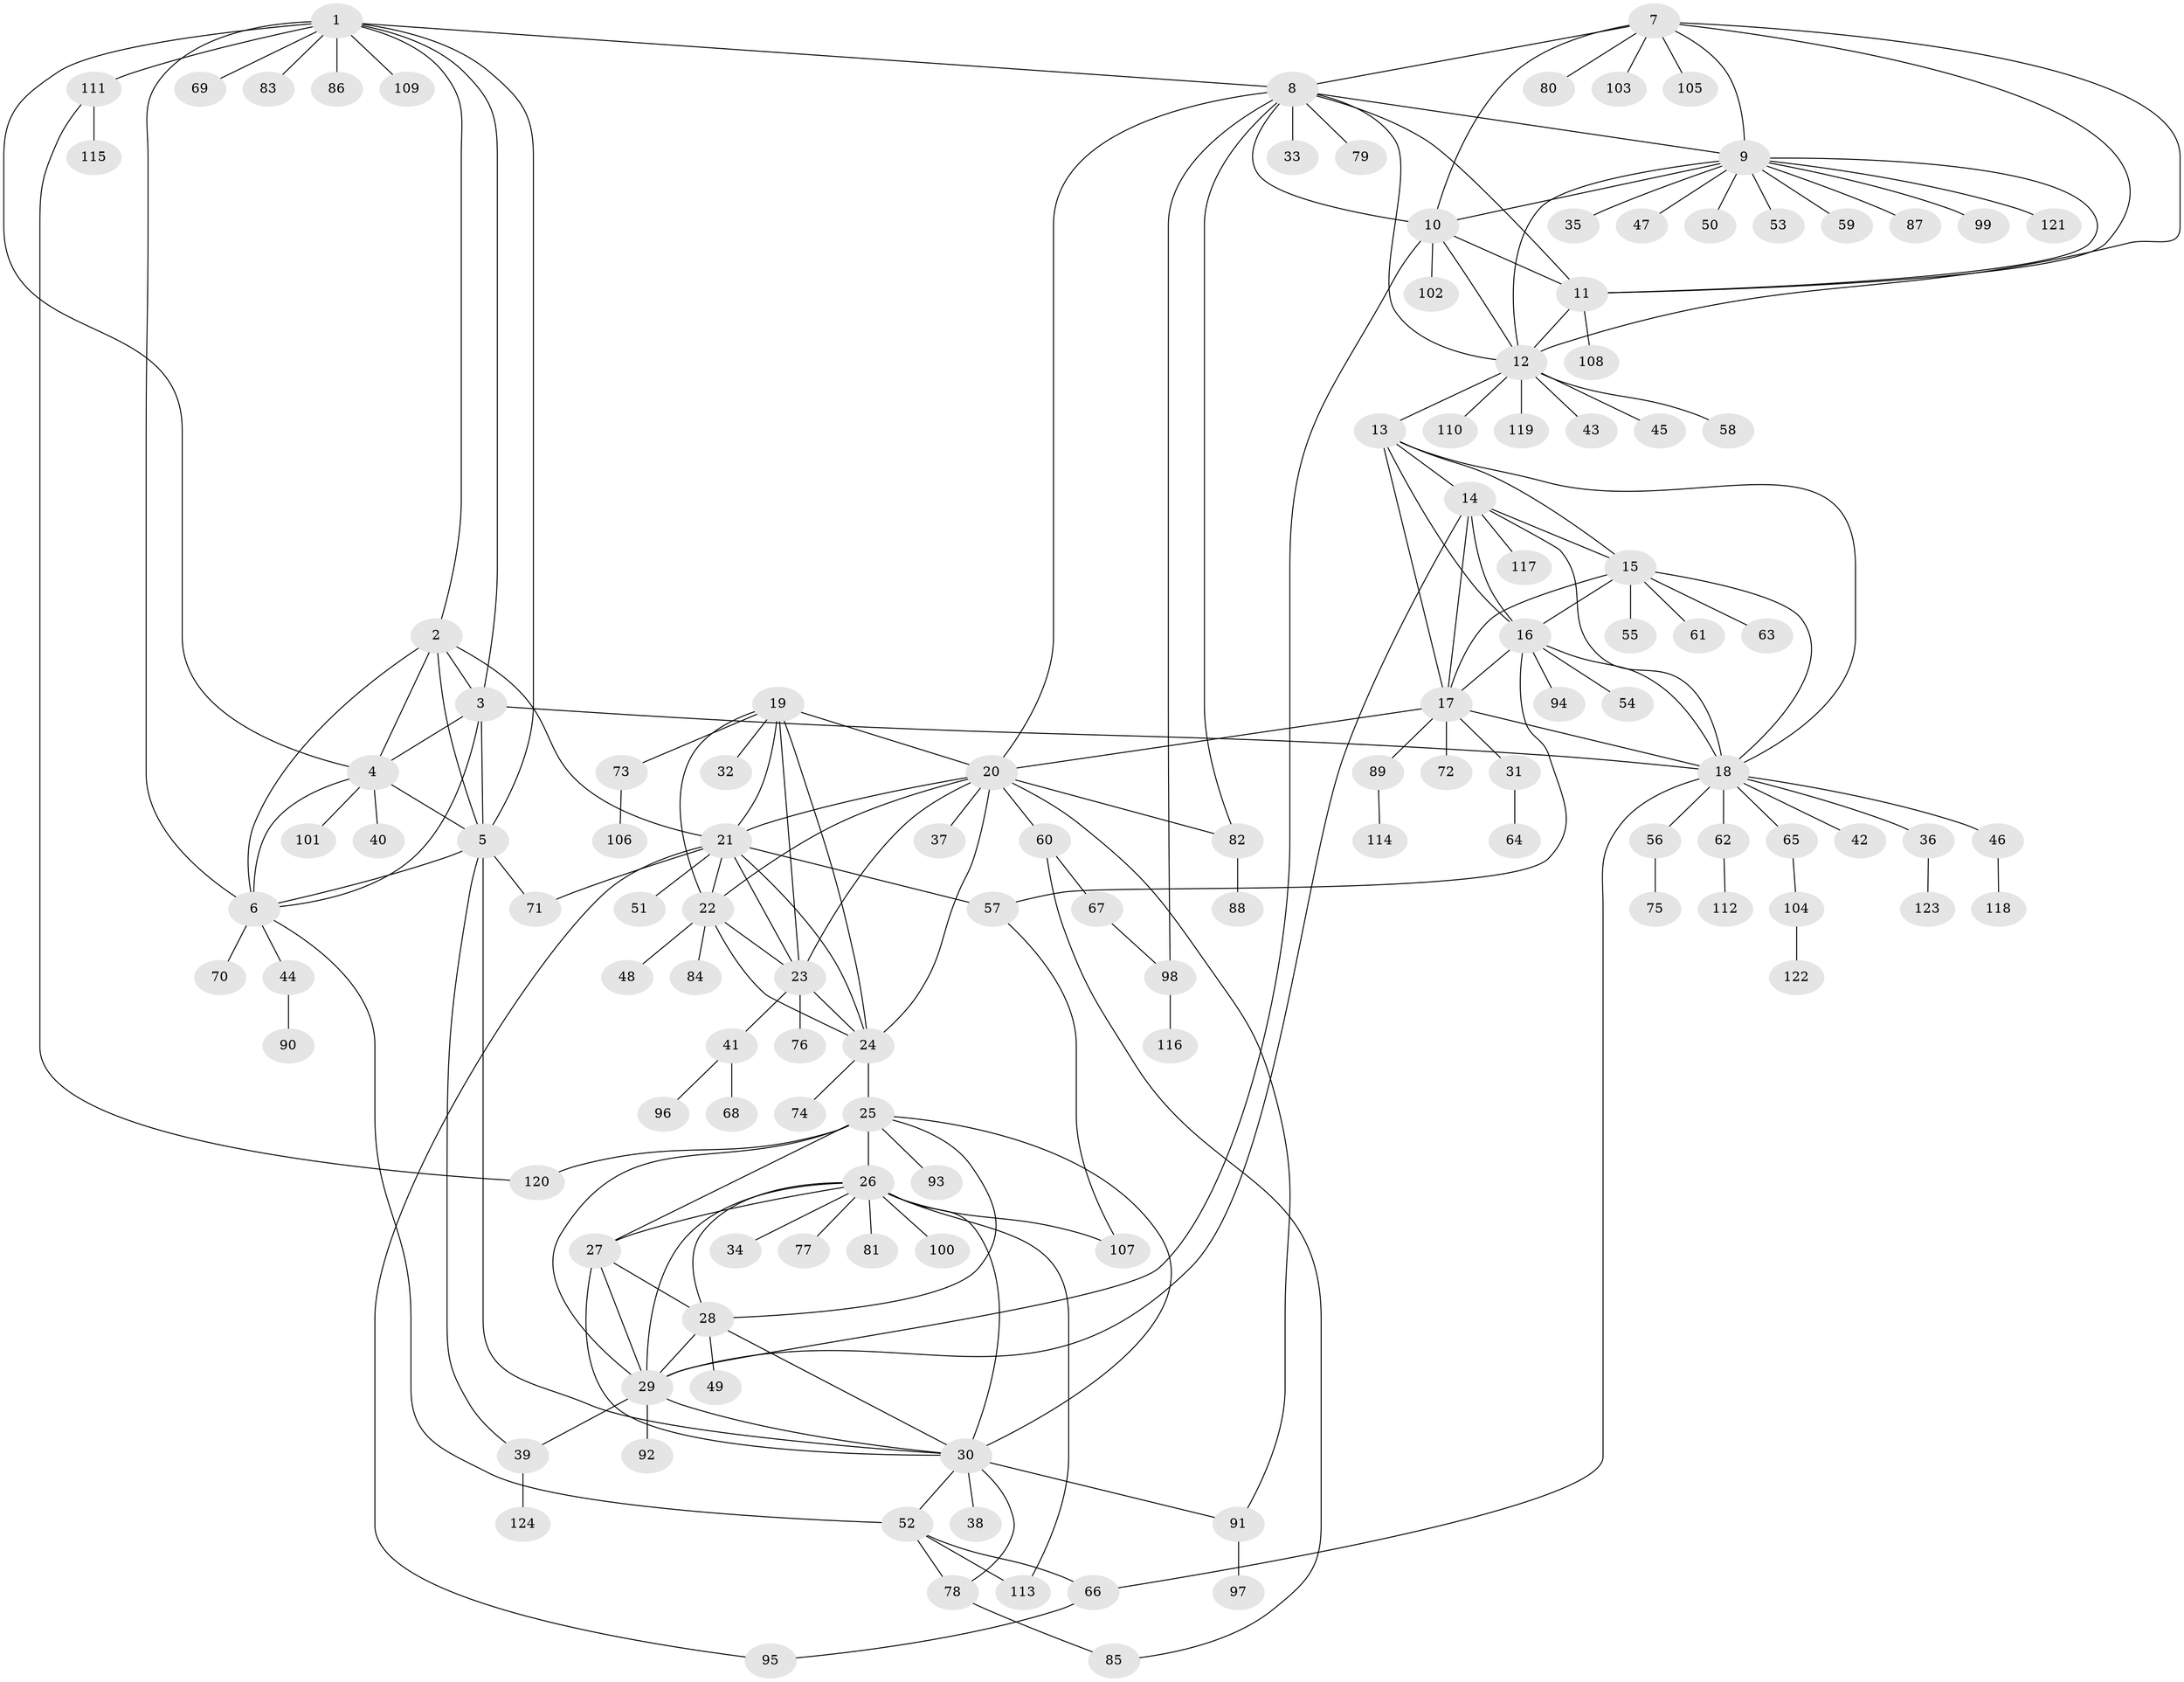 // Generated by graph-tools (version 1.1) at 2025/02/03/09/25 03:02:48]
// undirected, 124 vertices, 193 edges
graph export_dot {
graph [start="1"]
  node [color=gray90,style=filled];
  1;
  2;
  3;
  4;
  5;
  6;
  7;
  8;
  9;
  10;
  11;
  12;
  13;
  14;
  15;
  16;
  17;
  18;
  19;
  20;
  21;
  22;
  23;
  24;
  25;
  26;
  27;
  28;
  29;
  30;
  31;
  32;
  33;
  34;
  35;
  36;
  37;
  38;
  39;
  40;
  41;
  42;
  43;
  44;
  45;
  46;
  47;
  48;
  49;
  50;
  51;
  52;
  53;
  54;
  55;
  56;
  57;
  58;
  59;
  60;
  61;
  62;
  63;
  64;
  65;
  66;
  67;
  68;
  69;
  70;
  71;
  72;
  73;
  74;
  75;
  76;
  77;
  78;
  79;
  80;
  81;
  82;
  83;
  84;
  85;
  86;
  87;
  88;
  89;
  90;
  91;
  92;
  93;
  94;
  95;
  96;
  97;
  98;
  99;
  100;
  101;
  102;
  103;
  104;
  105;
  106;
  107;
  108;
  109;
  110;
  111;
  112;
  113;
  114;
  115;
  116;
  117;
  118;
  119;
  120;
  121;
  122;
  123;
  124;
  1 -- 2;
  1 -- 3;
  1 -- 4;
  1 -- 5;
  1 -- 6;
  1 -- 8;
  1 -- 69;
  1 -- 83;
  1 -- 86;
  1 -- 109;
  1 -- 111;
  2 -- 3;
  2 -- 4;
  2 -- 5;
  2 -- 6;
  2 -- 21;
  3 -- 4;
  3 -- 5;
  3 -- 6;
  3 -- 18;
  4 -- 5;
  4 -- 6;
  4 -- 40;
  4 -- 101;
  5 -- 6;
  5 -- 30;
  5 -- 39;
  5 -- 71;
  6 -- 44;
  6 -- 52;
  6 -- 70;
  7 -- 8;
  7 -- 9;
  7 -- 10;
  7 -- 11;
  7 -- 12;
  7 -- 80;
  7 -- 103;
  7 -- 105;
  8 -- 9;
  8 -- 10;
  8 -- 11;
  8 -- 12;
  8 -- 20;
  8 -- 33;
  8 -- 79;
  8 -- 82;
  8 -- 98;
  9 -- 10;
  9 -- 11;
  9 -- 12;
  9 -- 35;
  9 -- 47;
  9 -- 50;
  9 -- 53;
  9 -- 59;
  9 -- 87;
  9 -- 99;
  9 -- 121;
  10 -- 11;
  10 -- 12;
  10 -- 29;
  10 -- 102;
  11 -- 12;
  11 -- 108;
  12 -- 13;
  12 -- 43;
  12 -- 45;
  12 -- 58;
  12 -- 110;
  12 -- 119;
  13 -- 14;
  13 -- 15;
  13 -- 16;
  13 -- 17;
  13 -- 18;
  14 -- 15;
  14 -- 16;
  14 -- 17;
  14 -- 18;
  14 -- 29;
  14 -- 117;
  15 -- 16;
  15 -- 17;
  15 -- 18;
  15 -- 55;
  15 -- 61;
  15 -- 63;
  16 -- 17;
  16 -- 18;
  16 -- 54;
  16 -- 57;
  16 -- 94;
  17 -- 18;
  17 -- 20;
  17 -- 31;
  17 -- 72;
  17 -- 89;
  18 -- 36;
  18 -- 42;
  18 -- 46;
  18 -- 56;
  18 -- 62;
  18 -- 65;
  18 -- 66;
  19 -- 20;
  19 -- 21;
  19 -- 22;
  19 -- 23;
  19 -- 24;
  19 -- 32;
  19 -- 73;
  20 -- 21;
  20 -- 22;
  20 -- 23;
  20 -- 24;
  20 -- 37;
  20 -- 60;
  20 -- 82;
  20 -- 91;
  21 -- 22;
  21 -- 23;
  21 -- 24;
  21 -- 51;
  21 -- 57;
  21 -- 71;
  21 -- 95;
  22 -- 23;
  22 -- 24;
  22 -- 48;
  22 -- 84;
  23 -- 24;
  23 -- 41;
  23 -- 76;
  24 -- 25;
  24 -- 74;
  25 -- 26;
  25 -- 27;
  25 -- 28;
  25 -- 29;
  25 -- 30;
  25 -- 93;
  25 -- 120;
  26 -- 27;
  26 -- 28;
  26 -- 29;
  26 -- 30;
  26 -- 34;
  26 -- 77;
  26 -- 81;
  26 -- 100;
  26 -- 107;
  26 -- 113;
  27 -- 28;
  27 -- 29;
  27 -- 30;
  28 -- 29;
  28 -- 30;
  28 -- 49;
  29 -- 30;
  29 -- 39;
  29 -- 92;
  30 -- 38;
  30 -- 52;
  30 -- 78;
  30 -- 91;
  31 -- 64;
  36 -- 123;
  39 -- 124;
  41 -- 68;
  41 -- 96;
  44 -- 90;
  46 -- 118;
  52 -- 66;
  52 -- 78;
  52 -- 113;
  56 -- 75;
  57 -- 107;
  60 -- 67;
  60 -- 85;
  62 -- 112;
  65 -- 104;
  66 -- 95;
  67 -- 98;
  73 -- 106;
  78 -- 85;
  82 -- 88;
  89 -- 114;
  91 -- 97;
  98 -- 116;
  104 -- 122;
  111 -- 115;
  111 -- 120;
}
